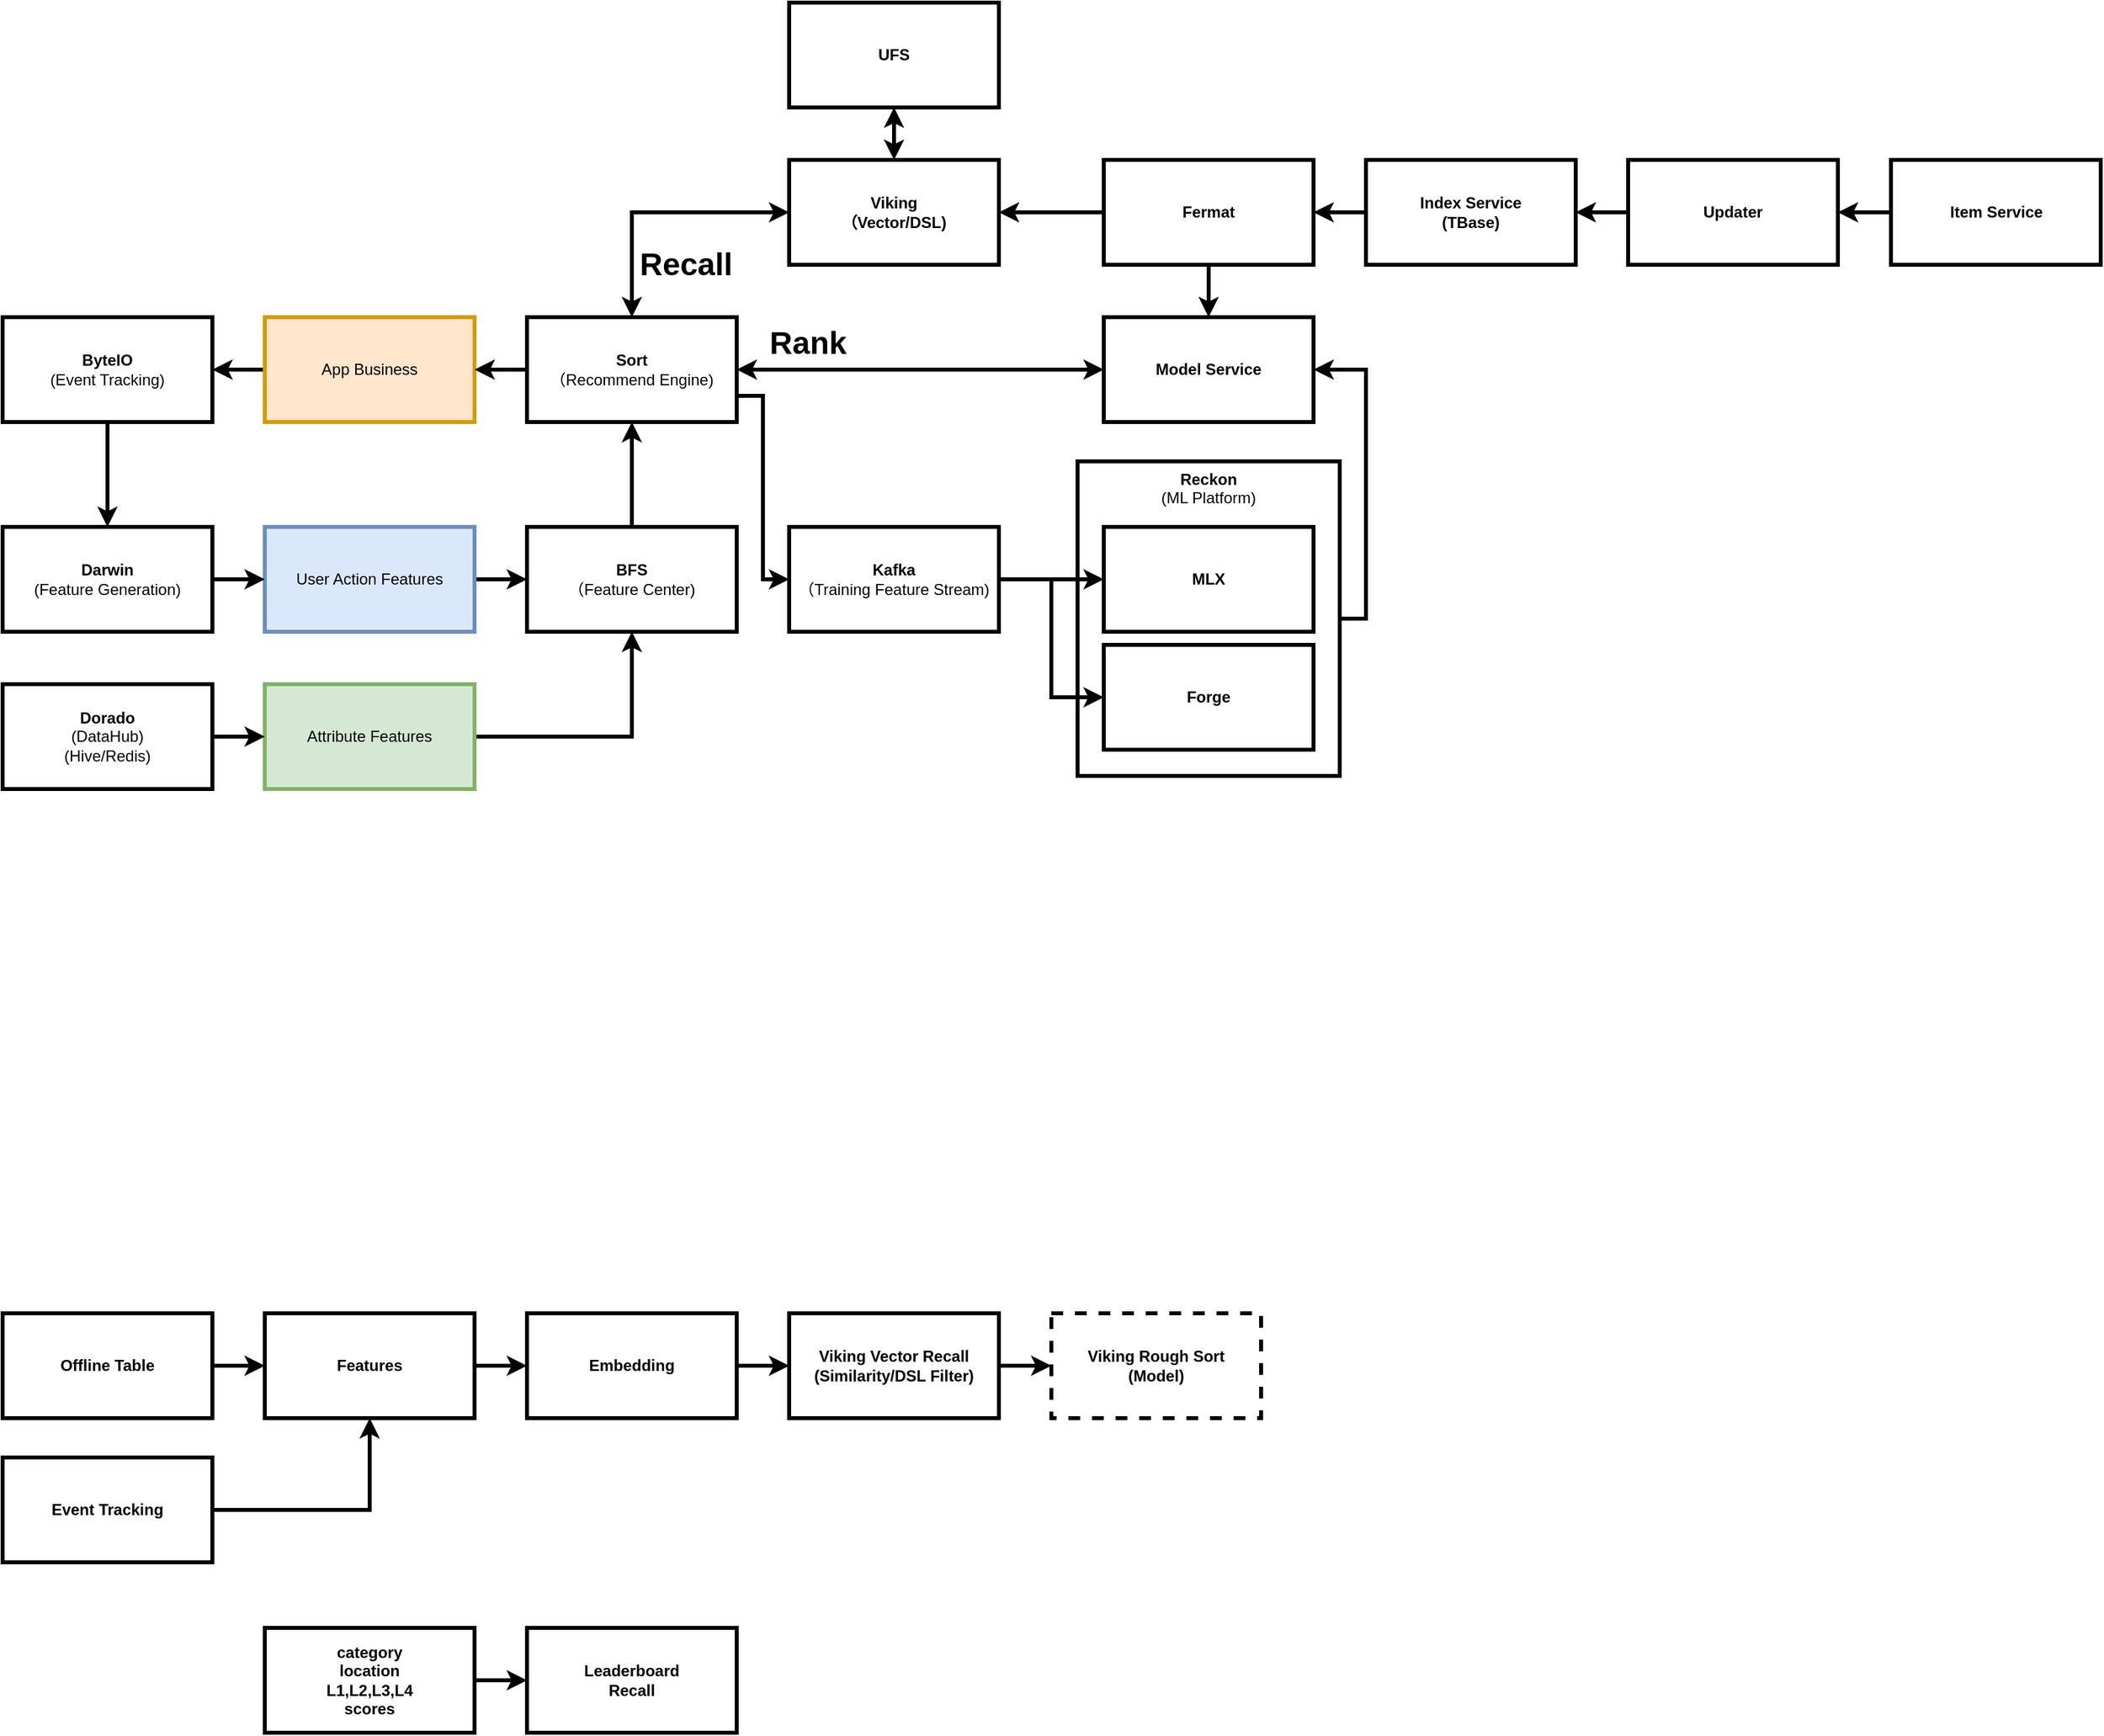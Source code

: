 <mxfile version="20.7.4" type="github">
  <diagram id="BtEQAv7aX4FZJnj8dR4N" name="Page-1">
    <mxGraphModel dx="4014" dy="2811" grid="1" gridSize="10" guides="1" tooltips="1" connect="1" arrows="1" fold="1" page="1" pageScale="1" pageWidth="827" pageHeight="1169" math="0" shadow="0">
      <root>
        <mxCell id="0" />
        <mxCell id="1" parent="0" />
        <mxCell id="Q7ln9e9xXu2RUql3f0e3-25" value="" style="group" parent="1" vertex="1" connectable="0">
          <mxGeometry x="620" y="-250" width="200" height="240" as="geometry" />
        </mxCell>
        <mxCell id="Q7ln9e9xXu2RUql3f0e3-20" value="&lt;b&gt;Reckon&lt;br&gt;&lt;/b&gt;(ML Platform)" style="rounded=0;whiteSpace=wrap;html=1;strokeWidth=3;verticalAlign=top;fontColor=default;fillColor=default;" parent="Q7ln9e9xXu2RUql3f0e3-25" vertex="1">
          <mxGeometry width="200" height="240" as="geometry" />
        </mxCell>
        <mxCell id="Q7ln9e9xXu2RUql3f0e3-22" value="&lt;b&gt;MLX&lt;/b&gt;" style="rounded=0;whiteSpace=wrap;html=1;strokeWidth=3;" parent="Q7ln9e9xXu2RUql3f0e3-25" vertex="1">
          <mxGeometry x="20" y="50" width="160" height="80" as="geometry" />
        </mxCell>
        <mxCell id="Q7ln9e9xXu2RUql3f0e3-23" value="&lt;b&gt;Forge&lt;/b&gt;" style="rounded=0;whiteSpace=wrap;html=1;strokeWidth=3;" parent="Q7ln9e9xXu2RUql3f0e3-25" vertex="1">
          <mxGeometry x="20" y="140" width="160" height="80" as="geometry" />
        </mxCell>
        <mxCell id="Q7ln9e9xXu2RUql3f0e3-15" style="edgeStyle=orthogonalEdgeStyle;rounded=0;orthogonalLoop=1;jettySize=auto;html=1;exitX=1;exitY=0.5;exitDx=0;exitDy=0;entryX=0;entryY=0.5;entryDx=0;entryDy=0;strokeWidth=3;" parent="1" source="Q7ln9e9xXu2RUql3f0e3-1" target="Q7ln9e9xXu2RUql3f0e3-9" edge="1">
          <mxGeometry relative="1" as="geometry" />
        </mxCell>
        <mxCell id="Q7ln9e9xXu2RUql3f0e3-1" value="User Action Features" style="rounded=0;whiteSpace=wrap;html=1;strokeWidth=3;fillColor=#dae8fc;strokeColor=#6c8ebf;" parent="1" vertex="1">
          <mxGeometry y="-200" width="160" height="80" as="geometry" />
        </mxCell>
        <mxCell id="VAz35YYLMqw6oio7wdMJ-69" style="edgeStyle=orthogonalEdgeStyle;rounded=0;orthogonalLoop=1;jettySize=auto;html=1;exitX=1;exitY=0.5;exitDx=0;exitDy=0;strokeWidth=3;fontSize=24;fontColor=default;startArrow=none;startFill=0;" edge="1" parent="1" source="Q7ln9e9xXu2RUql3f0e3-3" target="Q7ln9e9xXu2RUql3f0e3-9">
          <mxGeometry relative="1" as="geometry" />
        </mxCell>
        <mxCell id="Q7ln9e9xXu2RUql3f0e3-3" value="Attribute Features" style="rounded=0;whiteSpace=wrap;html=1;strokeWidth=3;fillColor=#d5e8d4;strokeColor=#82b366;" parent="1" vertex="1">
          <mxGeometry y="-80" width="160" height="80" as="geometry" />
        </mxCell>
        <mxCell id="Q7ln9e9xXu2RUql3f0e3-14" style="edgeStyle=orthogonalEdgeStyle;rounded=0;orthogonalLoop=1;jettySize=auto;html=1;exitX=1;exitY=0.5;exitDx=0;exitDy=0;entryX=0;entryY=0.5;entryDx=0;entryDy=0;strokeWidth=3;" parent="1" source="Q7ln9e9xXu2RUql3f0e3-5" target="Q7ln9e9xXu2RUql3f0e3-1" edge="1">
          <mxGeometry relative="1" as="geometry" />
        </mxCell>
        <mxCell id="Q7ln9e9xXu2RUql3f0e3-5" value="&lt;b&gt;Darwin&lt;br&gt;&lt;/b&gt;(Feature Generation)" style="rounded=0;whiteSpace=wrap;html=1;strokeWidth=3;" parent="1" vertex="1">
          <mxGeometry x="-200" y="-200" width="160" height="80" as="geometry" />
        </mxCell>
        <mxCell id="Q7ln9e9xXu2RUql3f0e3-8" style="edgeStyle=orthogonalEdgeStyle;rounded=0;orthogonalLoop=1;jettySize=auto;html=1;exitX=0.5;exitY=1;exitDx=0;exitDy=0;entryX=0.5;entryY=0;entryDx=0;entryDy=0;strokeWidth=3;" parent="1" source="Q7ln9e9xXu2RUql3f0e3-7" target="Q7ln9e9xXu2RUql3f0e3-5" edge="1">
          <mxGeometry relative="1" as="geometry" />
        </mxCell>
        <mxCell id="Q7ln9e9xXu2RUql3f0e3-7" value="&lt;b&gt;ByteIO&lt;/b&gt;&lt;br&gt;(Event Tracking)" style="rounded=0;whiteSpace=wrap;html=1;strokeWidth=3;" parent="1" vertex="1">
          <mxGeometry x="-200" y="-360" width="160" height="80" as="geometry" />
        </mxCell>
        <mxCell id="VAz35YYLMqw6oio7wdMJ-18" style="edgeStyle=orthogonalEdgeStyle;rounded=0;orthogonalLoop=1;jettySize=auto;html=1;exitX=0.5;exitY=0;exitDx=0;exitDy=0;entryX=0.5;entryY=1;entryDx=0;entryDy=0;strokeWidth=3;fontColor=default;" edge="1" parent="1" source="Q7ln9e9xXu2RUql3f0e3-9" target="Q7ln9e9xXu2RUql3f0e3-34">
          <mxGeometry relative="1" as="geometry" />
        </mxCell>
        <mxCell id="Q7ln9e9xXu2RUql3f0e3-9" value="&lt;b&gt;BFS&lt;/b&gt;&lt;br&gt;（Feature Center)" style="rounded=0;whiteSpace=wrap;html=1;strokeWidth=3;" parent="1" vertex="1">
          <mxGeometry x="200" y="-200" width="160" height="80" as="geometry" />
        </mxCell>
        <mxCell id="Q7ln9e9xXu2RUql3f0e3-16" style="edgeStyle=orthogonalEdgeStyle;rounded=0;orthogonalLoop=1;jettySize=auto;html=1;exitX=1;exitY=0.5;exitDx=0;exitDy=0;strokeWidth=3;" parent="1" source="Q7ln9e9xXu2RUql3f0e3-12" target="Q7ln9e9xXu2RUql3f0e3-3" edge="1">
          <mxGeometry relative="1" as="geometry" />
        </mxCell>
        <mxCell id="Q7ln9e9xXu2RUql3f0e3-12" value="&lt;b&gt;Dorado&lt;/b&gt;&lt;br&gt;(DataHub)&lt;br&gt;(Hive/Redis)" style="rounded=0;whiteSpace=wrap;html=1;strokeWidth=3;align=center;" parent="1" vertex="1">
          <mxGeometry x="-200" y="-80" width="160" height="80" as="geometry" />
        </mxCell>
        <mxCell id="Q7ln9e9xXu2RUql3f0e3-27" value="&lt;b&gt;Model Service&lt;/b&gt;" style="rounded=0;whiteSpace=wrap;html=1;strokeWidth=3;" parent="1" vertex="1">
          <mxGeometry x="640" y="-360" width="160" height="80" as="geometry" />
        </mxCell>
        <mxCell id="Q7ln9e9xXu2RUql3f0e3-32" style="edgeStyle=orthogonalEdgeStyle;rounded=0;orthogonalLoop=1;jettySize=auto;html=1;exitX=0;exitY=0.5;exitDx=0;exitDy=0;strokeWidth=3;fontColor=default;" parent="1" source="Q7ln9e9xXu2RUql3f0e3-30" target="Q7ln9e9xXu2RUql3f0e3-7" edge="1">
          <mxGeometry relative="1" as="geometry" />
        </mxCell>
        <mxCell id="Q7ln9e9xXu2RUql3f0e3-30" value="App Business" style="rounded=0;whiteSpace=wrap;html=1;strokeWidth=3;fillColor=#ffe6cc;strokeColor=#d79b00;" parent="1" vertex="1">
          <mxGeometry y="-360" width="160" height="80" as="geometry" />
        </mxCell>
        <mxCell id="Q7ln9e9xXu2RUql3f0e3-31" style="edgeStyle=orthogonalEdgeStyle;rounded=0;orthogonalLoop=1;jettySize=auto;html=1;exitX=1;exitY=0.5;exitDx=0;exitDy=0;entryX=1;entryY=0.5;entryDx=0;entryDy=0;strokeWidth=3;fontColor=default;" parent="1" source="Q7ln9e9xXu2RUql3f0e3-20" target="Q7ln9e9xXu2RUql3f0e3-27" edge="1">
          <mxGeometry relative="1" as="geometry" />
        </mxCell>
        <mxCell id="Q7ln9e9xXu2RUql3f0e3-36" style="edgeStyle=orthogonalEdgeStyle;rounded=0;orthogonalLoop=1;jettySize=auto;html=1;exitX=0;exitY=0.5;exitDx=0;exitDy=0;strokeWidth=3;fontColor=default;" parent="1" source="Q7ln9e9xXu2RUql3f0e3-34" target="Q7ln9e9xXu2RUql3f0e3-30" edge="1">
          <mxGeometry relative="1" as="geometry" />
        </mxCell>
        <mxCell id="VAz35YYLMqw6oio7wdMJ-56" style="edgeStyle=orthogonalEdgeStyle;rounded=0;orthogonalLoop=1;jettySize=auto;html=1;exitX=1;exitY=0.75;exitDx=0;exitDy=0;strokeWidth=3;fontColor=default;startArrow=none;startFill=0;entryX=0;entryY=0.5;entryDx=0;entryDy=0;" edge="1" parent="1" source="Q7ln9e9xXu2RUql3f0e3-34" target="VAz35YYLMqw6oio7wdMJ-11">
          <mxGeometry relative="1" as="geometry" />
        </mxCell>
        <mxCell id="VAz35YYLMqw6oio7wdMJ-57" style="edgeStyle=orthogonalEdgeStyle;rounded=0;orthogonalLoop=1;jettySize=auto;html=1;exitX=1;exitY=0.5;exitDx=0;exitDy=0;strokeWidth=3;fontColor=default;startArrow=classic;startFill=1;" edge="1" parent="1" source="Q7ln9e9xXu2RUql3f0e3-34" target="Q7ln9e9xXu2RUql3f0e3-27">
          <mxGeometry relative="1" as="geometry" />
        </mxCell>
        <mxCell id="VAz35YYLMqw6oio7wdMJ-63" value="Rank" style="edgeLabel;html=1;align=center;verticalAlign=middle;resizable=0;points=[];fontColor=default;fontSize=24;fontStyle=1" vertex="1" connectable="0" parent="VAz35YYLMqw6oio7wdMJ-57">
          <mxGeometry x="-0.159" relative="1" as="geometry">
            <mxPoint x="-64" y="-20" as="offset" />
          </mxGeometry>
        </mxCell>
        <mxCell id="VAz35YYLMqw6oio7wdMJ-61" style="edgeStyle=orthogonalEdgeStyle;rounded=0;orthogonalLoop=1;jettySize=auto;html=1;exitX=0.5;exitY=0;exitDx=0;exitDy=0;entryX=0;entryY=0.5;entryDx=0;entryDy=0;strokeWidth=3;fontColor=default;startArrow=classic;startFill=1;" edge="1" parent="1" source="Q7ln9e9xXu2RUql3f0e3-34" target="VAz35YYLMqw6oio7wdMJ-35">
          <mxGeometry relative="1" as="geometry" />
        </mxCell>
        <mxCell id="VAz35YYLMqw6oio7wdMJ-62" value="Recall" style="edgeLabel;html=1;align=center;verticalAlign=middle;resizable=0;points=[];fontColor=default;fontStyle=1;fontSize=24;" vertex="1" connectable="0" parent="VAz35YYLMqw6oio7wdMJ-61">
          <mxGeometry x="-0.022" y="2" relative="1" as="geometry">
            <mxPoint x="23" y="42" as="offset" />
          </mxGeometry>
        </mxCell>
        <mxCell id="Q7ln9e9xXu2RUql3f0e3-34" value="&lt;b&gt;Sort&lt;br&gt;&lt;/b&gt;（Recommend Engine)" style="rounded=0;whiteSpace=wrap;html=1;strokeWidth=3;" parent="1" vertex="1">
          <mxGeometry x="200" y="-360" width="160" height="80" as="geometry" />
        </mxCell>
        <mxCell id="VAz35YYLMqw6oio7wdMJ-19" style="edgeStyle=orthogonalEdgeStyle;rounded=0;orthogonalLoop=1;jettySize=auto;html=1;exitX=1;exitY=0.5;exitDx=0;exitDy=0;entryX=0;entryY=0.5;entryDx=0;entryDy=0;strokeWidth=3;fontColor=default;" edge="1" parent="1" source="VAz35YYLMqw6oio7wdMJ-11" target="Q7ln9e9xXu2RUql3f0e3-23">
          <mxGeometry relative="1" as="geometry" />
        </mxCell>
        <mxCell id="VAz35YYLMqw6oio7wdMJ-20" style="edgeStyle=orthogonalEdgeStyle;rounded=0;orthogonalLoop=1;jettySize=auto;html=1;exitX=1;exitY=0.5;exitDx=0;exitDy=0;entryX=0;entryY=0.5;entryDx=0;entryDy=0;strokeWidth=3;fontColor=default;" edge="1" parent="1" source="VAz35YYLMqw6oio7wdMJ-11" target="Q7ln9e9xXu2RUql3f0e3-22">
          <mxGeometry relative="1" as="geometry" />
        </mxCell>
        <mxCell id="VAz35YYLMqw6oio7wdMJ-11" value="&lt;b&gt;Kafka&lt;br&gt;&lt;/b&gt;（Training Feature Stream)" style="rounded=0;whiteSpace=wrap;html=1;strokeWidth=3;" vertex="1" parent="1">
          <mxGeometry x="400" y="-200" width="160" height="80" as="geometry" />
        </mxCell>
        <mxCell id="VAz35YYLMqw6oio7wdMJ-21" style="edgeStyle=orthogonalEdgeStyle;rounded=0;orthogonalLoop=1;jettySize=auto;html=1;exitX=1;exitY=0.5;exitDx=0;exitDy=0;entryX=0;entryY=0.5;entryDx=0;entryDy=0;strokeWidth=3;" edge="1" parent="1" source="VAz35YYLMqw6oio7wdMJ-22" target="VAz35YYLMqw6oio7wdMJ-26">
          <mxGeometry relative="1" as="geometry" />
        </mxCell>
        <mxCell id="VAz35YYLMqw6oio7wdMJ-22" value="&lt;b&gt;Features&lt;/b&gt;" style="rounded=0;whiteSpace=wrap;html=1;strokeWidth=3;" vertex="1" parent="1">
          <mxGeometry y="400" width="160" height="80" as="geometry" />
        </mxCell>
        <mxCell id="VAz35YYLMqw6oio7wdMJ-23" style="edgeStyle=orthogonalEdgeStyle;rounded=0;orthogonalLoop=1;jettySize=auto;html=1;exitX=1;exitY=0.5;exitDx=0;exitDy=0;entryX=0;entryY=0.5;entryDx=0;entryDy=0;strokeWidth=3;" edge="1" parent="1" source="VAz35YYLMqw6oio7wdMJ-24" target="VAz35YYLMqw6oio7wdMJ-31">
          <mxGeometry relative="1" as="geometry" />
        </mxCell>
        <mxCell id="VAz35YYLMqw6oio7wdMJ-24" value="&lt;b&gt;Viking Vector Recall&lt;br&gt;(Similarity/DSL Filter)&lt;br&gt;&lt;/b&gt;" style="rounded=0;whiteSpace=wrap;html=1;strokeWidth=3;" vertex="1" parent="1">
          <mxGeometry x="400" y="400" width="160" height="80" as="geometry" />
        </mxCell>
        <mxCell id="VAz35YYLMqw6oio7wdMJ-25" style="edgeStyle=orthogonalEdgeStyle;rounded=0;orthogonalLoop=1;jettySize=auto;html=1;exitX=1;exitY=0.5;exitDx=0;exitDy=0;entryX=0;entryY=0.5;entryDx=0;entryDy=0;strokeWidth=3;" edge="1" parent="1" source="VAz35YYLMqw6oio7wdMJ-26" target="VAz35YYLMqw6oio7wdMJ-24">
          <mxGeometry relative="1" as="geometry" />
        </mxCell>
        <mxCell id="VAz35YYLMqw6oio7wdMJ-26" value="&lt;b&gt;Embedding&lt;/b&gt;" style="rounded=0;whiteSpace=wrap;html=1;strokeWidth=3;" vertex="1" parent="1">
          <mxGeometry x="200" y="400" width="160" height="80" as="geometry" />
        </mxCell>
        <mxCell id="VAz35YYLMqw6oio7wdMJ-27" style="edgeStyle=orthogonalEdgeStyle;rounded=0;orthogonalLoop=1;jettySize=auto;html=1;exitX=1;exitY=0.5;exitDx=0;exitDy=0;strokeWidth=3;" edge="1" parent="1" source="VAz35YYLMqw6oio7wdMJ-28" target="VAz35YYLMqw6oio7wdMJ-22">
          <mxGeometry relative="1" as="geometry" />
        </mxCell>
        <mxCell id="VAz35YYLMqw6oio7wdMJ-28" value="&lt;b&gt;Offline Table&lt;/b&gt;" style="rounded=0;whiteSpace=wrap;html=1;strokeWidth=3;" vertex="1" parent="1">
          <mxGeometry x="-200" y="400" width="160" height="80" as="geometry" />
        </mxCell>
        <mxCell id="VAz35YYLMqw6oio7wdMJ-29" style="edgeStyle=orthogonalEdgeStyle;rounded=0;orthogonalLoop=1;jettySize=auto;html=1;exitX=1;exitY=0.5;exitDx=0;exitDy=0;strokeWidth=3;" edge="1" parent="1" source="VAz35YYLMqw6oio7wdMJ-30" target="VAz35YYLMqw6oio7wdMJ-22">
          <mxGeometry relative="1" as="geometry" />
        </mxCell>
        <mxCell id="VAz35YYLMqw6oio7wdMJ-30" value="&lt;b&gt;Event Tracking&lt;/b&gt;" style="rounded=0;whiteSpace=wrap;html=1;strokeWidth=3;" vertex="1" parent="1">
          <mxGeometry x="-200" y="510" width="160" height="80" as="geometry" />
        </mxCell>
        <mxCell id="VAz35YYLMqw6oio7wdMJ-31" value="&lt;b&gt;Viking Rough Sort&lt;br&gt;(Model)&lt;br&gt;&lt;/b&gt;" style="rounded=0;whiteSpace=wrap;html=1;strokeWidth=3;dashed=1;" vertex="1" parent="1">
          <mxGeometry x="600" y="400" width="160" height="80" as="geometry" />
        </mxCell>
        <mxCell id="VAz35YYLMqw6oio7wdMJ-32" value="&lt;b&gt;Leaderboard&lt;br&gt;Recall&lt;br&gt;&lt;/b&gt;" style="rounded=0;whiteSpace=wrap;html=1;strokeWidth=3;" vertex="1" parent="1">
          <mxGeometry x="200" y="640" width="160" height="80" as="geometry" />
        </mxCell>
        <mxCell id="VAz35YYLMqw6oio7wdMJ-34" style="edgeStyle=orthogonalEdgeStyle;rounded=0;orthogonalLoop=1;jettySize=auto;html=1;exitX=1;exitY=0.5;exitDx=0;exitDy=0;strokeWidth=3;fontColor=default;" edge="1" parent="1" source="VAz35YYLMqw6oio7wdMJ-33" target="VAz35YYLMqw6oio7wdMJ-32">
          <mxGeometry relative="1" as="geometry" />
        </mxCell>
        <mxCell id="VAz35YYLMqw6oio7wdMJ-33" value="&lt;b&gt;category&lt;br&gt;location&lt;br&gt;L1,L2,L3,L4&lt;br&gt;scores&lt;/b&gt;" style="rounded=0;whiteSpace=wrap;html=1;strokeWidth=3;" vertex="1" parent="1">
          <mxGeometry y="640" width="160" height="80" as="geometry" />
        </mxCell>
        <mxCell id="VAz35YYLMqw6oio7wdMJ-55" style="edgeStyle=orthogonalEdgeStyle;rounded=0;orthogonalLoop=1;jettySize=auto;html=1;exitX=0.5;exitY=0;exitDx=0;exitDy=0;strokeWidth=3;fontColor=default;startArrow=classic;startFill=1;" edge="1" parent="1" source="VAz35YYLMqw6oio7wdMJ-35" target="VAz35YYLMqw6oio7wdMJ-45">
          <mxGeometry relative="1" as="geometry" />
        </mxCell>
        <mxCell id="VAz35YYLMqw6oio7wdMJ-35" value="&lt;b&gt;Viking&lt;br&gt;（Vector/DSL)&lt;br&gt;&lt;/b&gt;" style="rounded=0;whiteSpace=wrap;html=1;strokeWidth=3;" vertex="1" parent="1">
          <mxGeometry x="400" y="-480" width="160" height="80" as="geometry" />
        </mxCell>
        <mxCell id="VAz35YYLMqw6oio7wdMJ-58" style="edgeStyle=orthogonalEdgeStyle;rounded=0;orthogonalLoop=1;jettySize=auto;html=1;exitX=0.5;exitY=1;exitDx=0;exitDy=0;entryX=0.5;entryY=0;entryDx=0;entryDy=0;strokeWidth=3;fontColor=default;startArrow=none;startFill=0;" edge="1" parent="1" source="VAz35YYLMqw6oio7wdMJ-36" target="Q7ln9e9xXu2RUql3f0e3-27">
          <mxGeometry relative="1" as="geometry" />
        </mxCell>
        <mxCell id="VAz35YYLMqw6oio7wdMJ-64" style="edgeStyle=orthogonalEdgeStyle;rounded=0;orthogonalLoop=1;jettySize=auto;html=1;exitX=0;exitY=0.5;exitDx=0;exitDy=0;strokeWidth=3;fontColor=default;startArrow=none;startFill=0;" edge="1" parent="1" source="VAz35YYLMqw6oio7wdMJ-36" target="VAz35YYLMqw6oio7wdMJ-35">
          <mxGeometry relative="1" as="geometry" />
        </mxCell>
        <mxCell id="VAz35YYLMqw6oio7wdMJ-36" value="&lt;b&gt;Fermat&lt;br&gt;&lt;/b&gt;" style="rounded=0;whiteSpace=wrap;html=1;strokeWidth=3;" vertex="1" parent="1">
          <mxGeometry x="640" y="-480" width="160" height="80" as="geometry" />
        </mxCell>
        <mxCell id="VAz35YYLMqw6oio7wdMJ-60" style="edgeStyle=orthogonalEdgeStyle;rounded=0;orthogonalLoop=1;jettySize=auto;html=1;exitX=0;exitY=0.5;exitDx=0;exitDy=0;entryX=1;entryY=0.5;entryDx=0;entryDy=0;strokeWidth=3;fontColor=default;startArrow=none;startFill=0;" edge="1" parent="1" source="VAz35YYLMqw6oio7wdMJ-42" target="VAz35YYLMqw6oio7wdMJ-36">
          <mxGeometry relative="1" as="geometry" />
        </mxCell>
        <mxCell id="VAz35YYLMqw6oio7wdMJ-42" value="&lt;b&gt;Index Service&lt;br&gt;(TBase)&lt;br&gt;&lt;/b&gt;" style="rounded=0;whiteSpace=wrap;html=1;strokeWidth=3;" vertex="1" parent="1">
          <mxGeometry x="840" y="-480" width="160" height="80" as="geometry" />
        </mxCell>
        <mxCell id="VAz35YYLMqw6oio7wdMJ-45" value="&lt;b&gt;UFS&lt;br&gt;&lt;/b&gt;" style="rounded=0;whiteSpace=wrap;html=1;strokeWidth=3;" vertex="1" parent="1">
          <mxGeometry x="400" y="-600" width="160" height="80" as="geometry" />
        </mxCell>
        <mxCell id="VAz35YYLMqw6oio7wdMJ-66" style="edgeStyle=orthogonalEdgeStyle;rounded=0;orthogonalLoop=1;jettySize=auto;html=1;exitX=0;exitY=0.5;exitDx=0;exitDy=0;strokeWidth=3;fontColor=default;startArrow=none;startFill=0;" edge="1" parent="1" source="VAz35YYLMqw6oio7wdMJ-65" target="VAz35YYLMqw6oio7wdMJ-42">
          <mxGeometry relative="1" as="geometry" />
        </mxCell>
        <mxCell id="VAz35YYLMqw6oio7wdMJ-65" value="&lt;b&gt;Updater&lt;br&gt;&lt;/b&gt;" style="rounded=0;whiteSpace=wrap;html=1;strokeWidth=3;" vertex="1" parent="1">
          <mxGeometry x="1040" y="-480" width="160" height="80" as="geometry" />
        </mxCell>
        <mxCell id="VAz35YYLMqw6oio7wdMJ-68" style="edgeStyle=orthogonalEdgeStyle;rounded=0;orthogonalLoop=1;jettySize=auto;html=1;exitX=0;exitY=0.5;exitDx=0;exitDy=0;entryX=1;entryY=0.5;entryDx=0;entryDy=0;strokeWidth=3;fontColor=default;startArrow=none;startFill=0;" edge="1" parent="1" source="VAz35YYLMqw6oio7wdMJ-67" target="VAz35YYLMqw6oio7wdMJ-65">
          <mxGeometry relative="1" as="geometry" />
        </mxCell>
        <mxCell id="VAz35YYLMqw6oio7wdMJ-67" value="&lt;b&gt;Item Service&lt;br&gt;&lt;/b&gt;" style="rounded=0;whiteSpace=wrap;html=1;strokeWidth=3;" vertex="1" parent="1">
          <mxGeometry x="1240.5" y="-480" width="160" height="80" as="geometry" />
        </mxCell>
      </root>
    </mxGraphModel>
  </diagram>
</mxfile>
